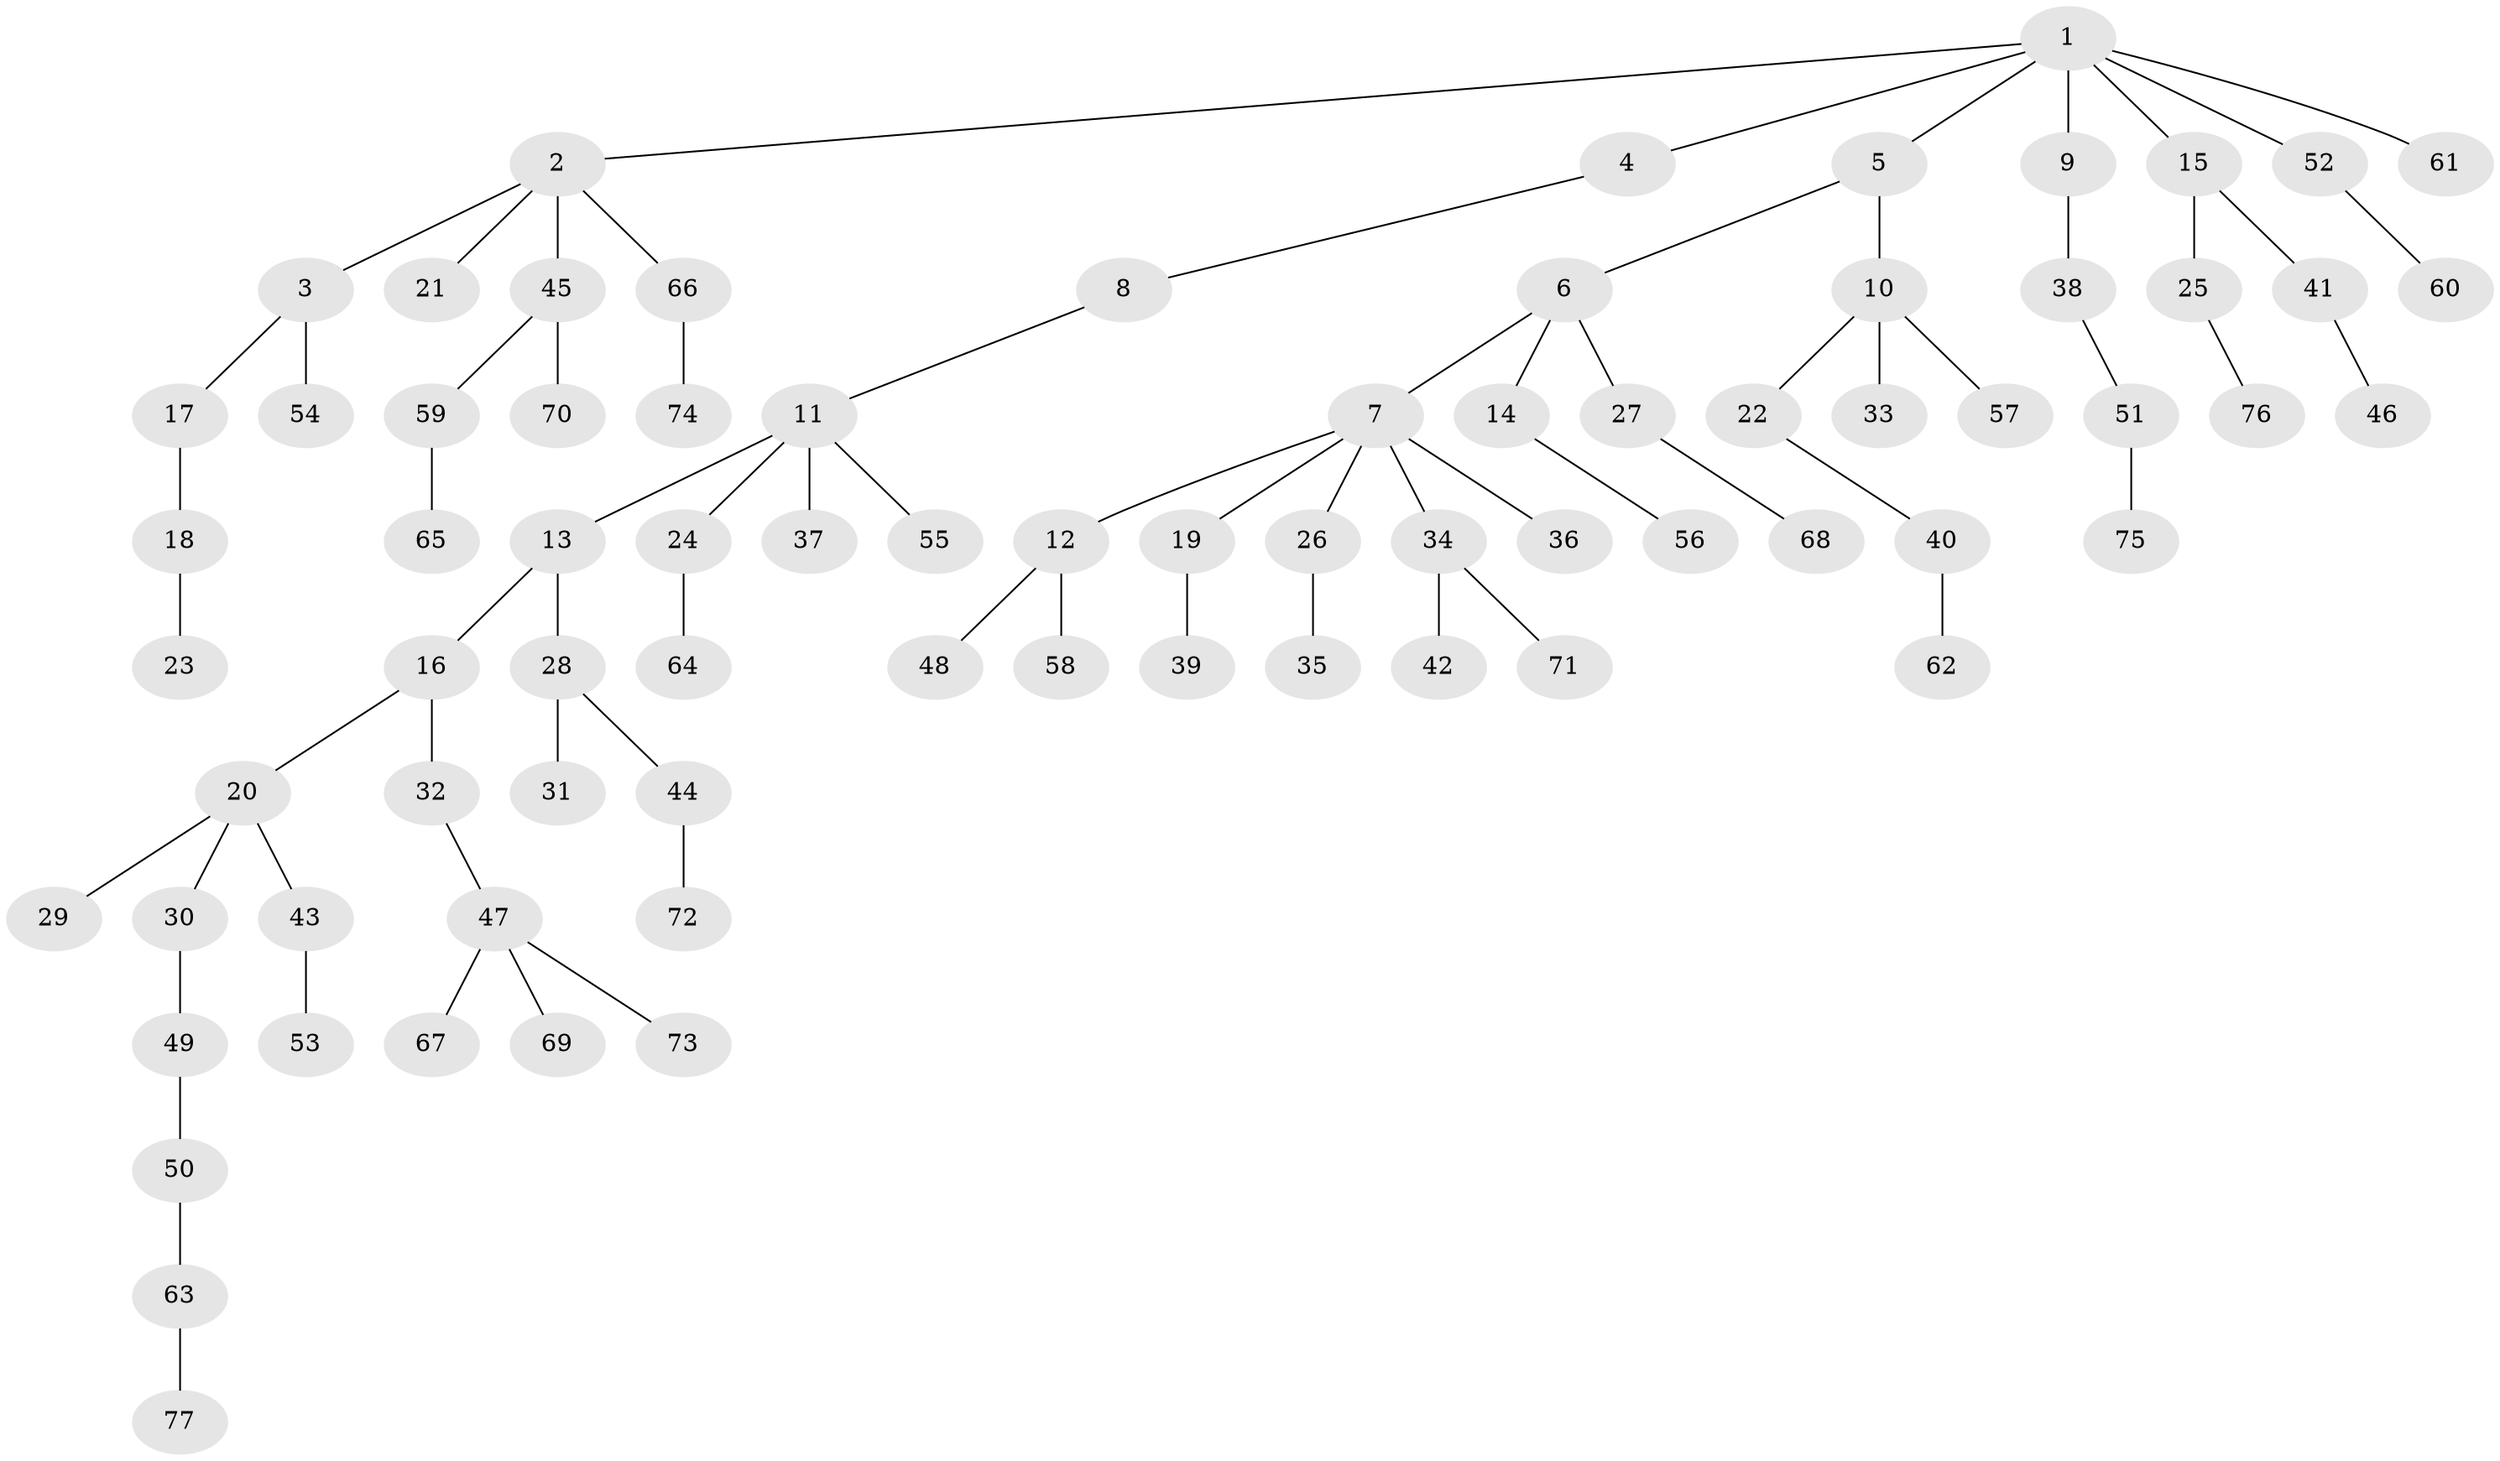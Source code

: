 // Generated by graph-tools (version 1.1) at 2025/02/03/09/25 03:02:17]
// undirected, 77 vertices, 76 edges
graph export_dot {
graph [start="1"]
  node [color=gray90,style=filled];
  1;
  2;
  3;
  4;
  5;
  6;
  7;
  8;
  9;
  10;
  11;
  12;
  13;
  14;
  15;
  16;
  17;
  18;
  19;
  20;
  21;
  22;
  23;
  24;
  25;
  26;
  27;
  28;
  29;
  30;
  31;
  32;
  33;
  34;
  35;
  36;
  37;
  38;
  39;
  40;
  41;
  42;
  43;
  44;
  45;
  46;
  47;
  48;
  49;
  50;
  51;
  52;
  53;
  54;
  55;
  56;
  57;
  58;
  59;
  60;
  61;
  62;
  63;
  64;
  65;
  66;
  67;
  68;
  69;
  70;
  71;
  72;
  73;
  74;
  75;
  76;
  77;
  1 -- 2;
  1 -- 4;
  1 -- 5;
  1 -- 9;
  1 -- 15;
  1 -- 52;
  1 -- 61;
  2 -- 3;
  2 -- 21;
  2 -- 45;
  2 -- 66;
  3 -- 17;
  3 -- 54;
  4 -- 8;
  5 -- 6;
  5 -- 10;
  6 -- 7;
  6 -- 14;
  6 -- 27;
  7 -- 12;
  7 -- 19;
  7 -- 26;
  7 -- 34;
  7 -- 36;
  8 -- 11;
  9 -- 38;
  10 -- 22;
  10 -- 33;
  10 -- 57;
  11 -- 13;
  11 -- 24;
  11 -- 37;
  11 -- 55;
  12 -- 48;
  12 -- 58;
  13 -- 16;
  13 -- 28;
  14 -- 56;
  15 -- 25;
  15 -- 41;
  16 -- 20;
  16 -- 32;
  17 -- 18;
  18 -- 23;
  19 -- 39;
  20 -- 29;
  20 -- 30;
  20 -- 43;
  22 -- 40;
  24 -- 64;
  25 -- 76;
  26 -- 35;
  27 -- 68;
  28 -- 31;
  28 -- 44;
  30 -- 49;
  32 -- 47;
  34 -- 42;
  34 -- 71;
  38 -- 51;
  40 -- 62;
  41 -- 46;
  43 -- 53;
  44 -- 72;
  45 -- 59;
  45 -- 70;
  47 -- 67;
  47 -- 69;
  47 -- 73;
  49 -- 50;
  50 -- 63;
  51 -- 75;
  52 -- 60;
  59 -- 65;
  63 -- 77;
  66 -- 74;
}
